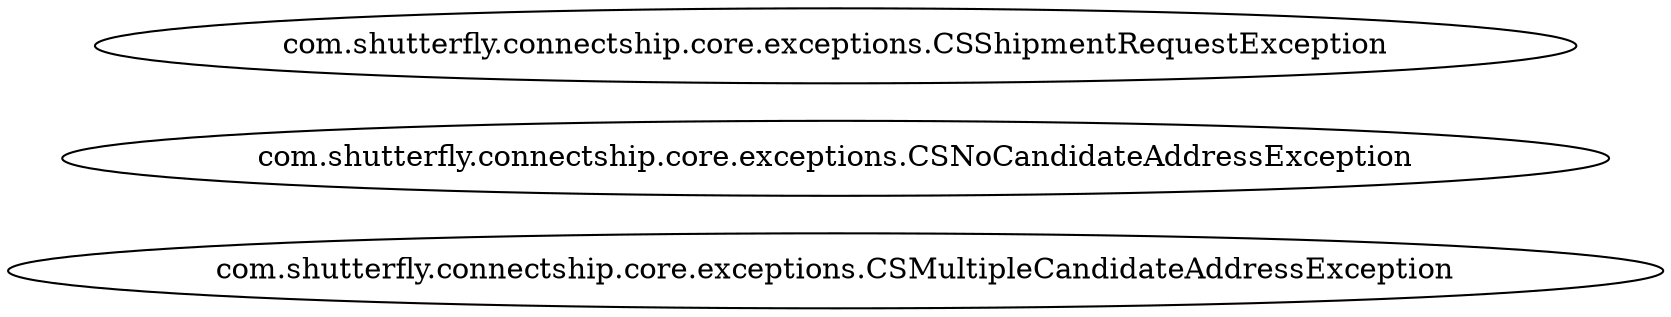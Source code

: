 digraph dependencyGraph {
 concentrate=true;
 rankdir="LR"; 
ranksep="2.0";
"com.shutterfly.connectship.core.exceptions.CSMultipleCandidateAddressException"; 
"com.shutterfly.connectship.core.exceptions.CSNoCandidateAddressException"; 
"com.shutterfly.connectship.core.exceptions.CSShipmentRequestException"; 
}